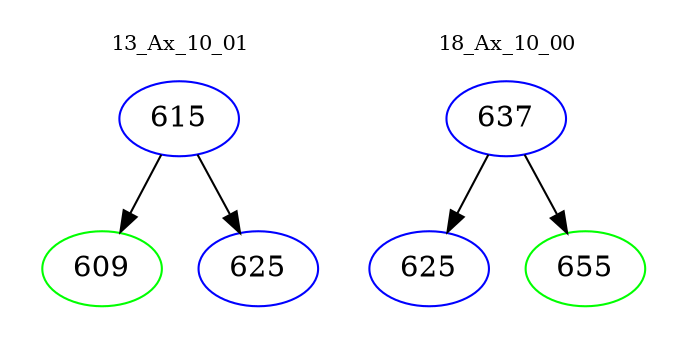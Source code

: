 digraph{
subgraph cluster_0 {
color = white
label = "13_Ax_10_01";
fontsize=10;
T0_615 [label="615", color="blue"]
T0_615 -> T0_609 [color="black"]
T0_609 [label="609", color="green"]
T0_615 -> T0_625 [color="black"]
T0_625 [label="625", color="blue"]
}
subgraph cluster_1 {
color = white
label = "18_Ax_10_00";
fontsize=10;
T1_637 [label="637", color="blue"]
T1_637 -> T1_625 [color="black"]
T1_625 [label="625", color="blue"]
T1_637 -> T1_655 [color="black"]
T1_655 [label="655", color="green"]
}
}
